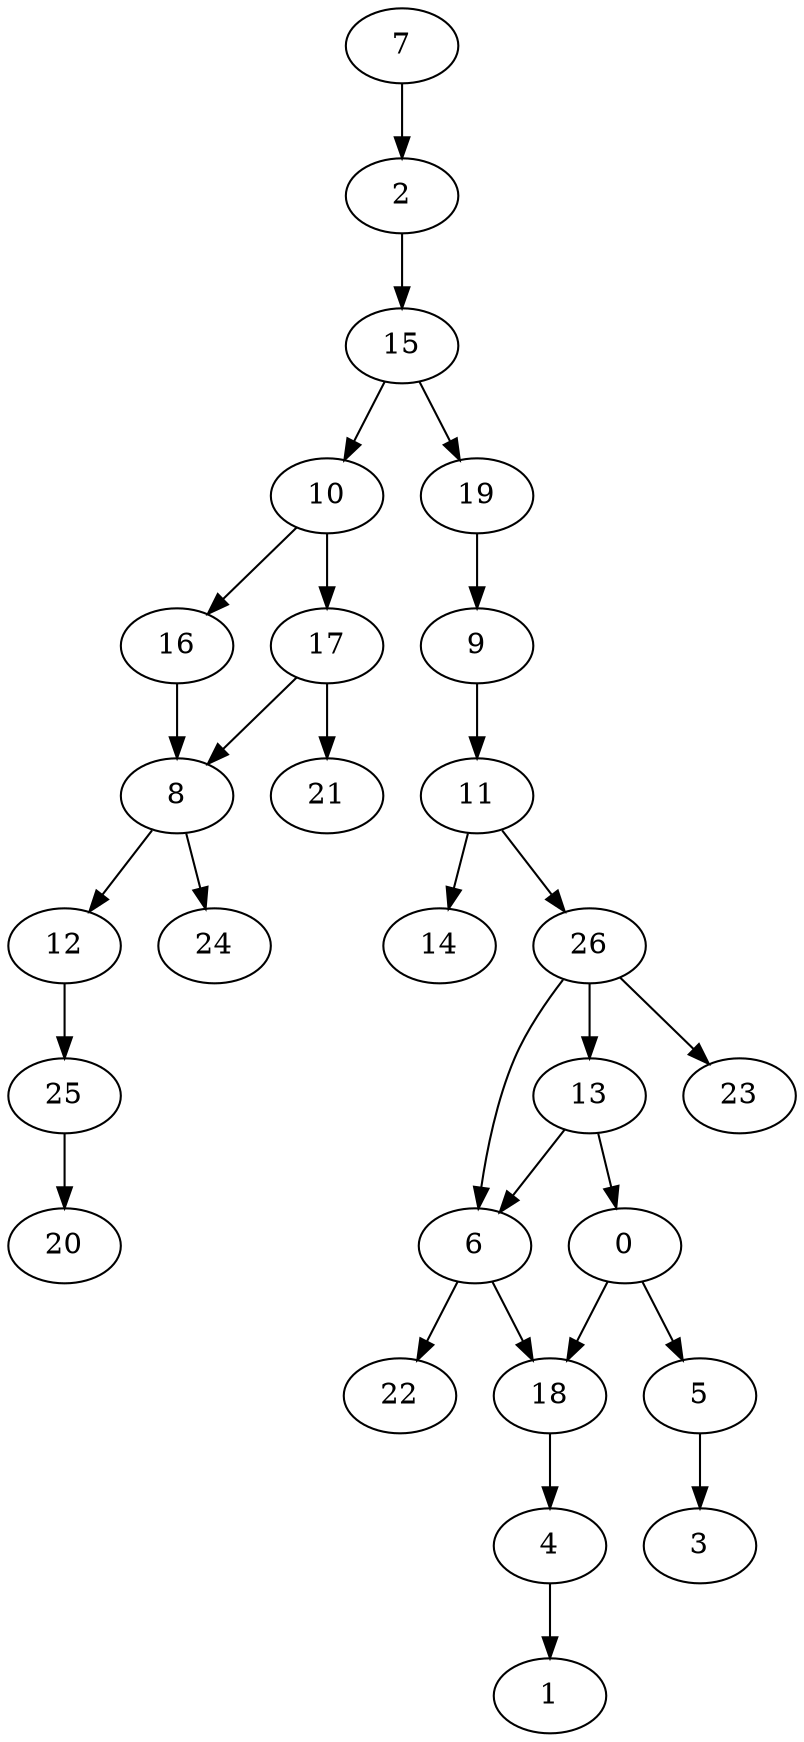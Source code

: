 digraph G {
    0;
    5;
    18;
    3;
    4;
    1;
    2;
    15;
    10;
    19;
    16;
    17;
    9;
    6;
    22;
    7;
    8;
    12;
    24;
    25;
    20;
    11;
    14;
    26;
    13;
    23;
    21;
    0 -> 5 [w=0];
    0 -> 18 [w=0];
    5 -> 3 [w=0];
    18 -> 4 [w=0];
    4 -> 1 [w=0];
    2 -> 15 [w=0];
    15 -> 10 [w=0];
    15 -> 19 [w=0];
    10 -> 16 [w=2];
    10 -> 17 [w=0];
    19 -> 9 [w=0];
    16 -> 8 [w=0];
    17 -> 8 [w=0];
    17 -> 21 [w=0];
    9 -> 11 [w=0];
    6 -> 18 [w=0];
    6 -> 22 [w=0];
    7 -> 2 [w=0];
    8 -> 12 [w=0];
    8 -> 24 [w=0];
    12 -> 25 [w=0];
    25 -> 20 [w=0];
    11 -> 14 [w=0];
    11 -> 26 [w=0];
    26 -> 6 [w=0];
    26 -> 13 [w=1];
    26 -> 23 [w=0];
    13 -> 0 [w=0];
    13 -> 6 [w=0];
}
